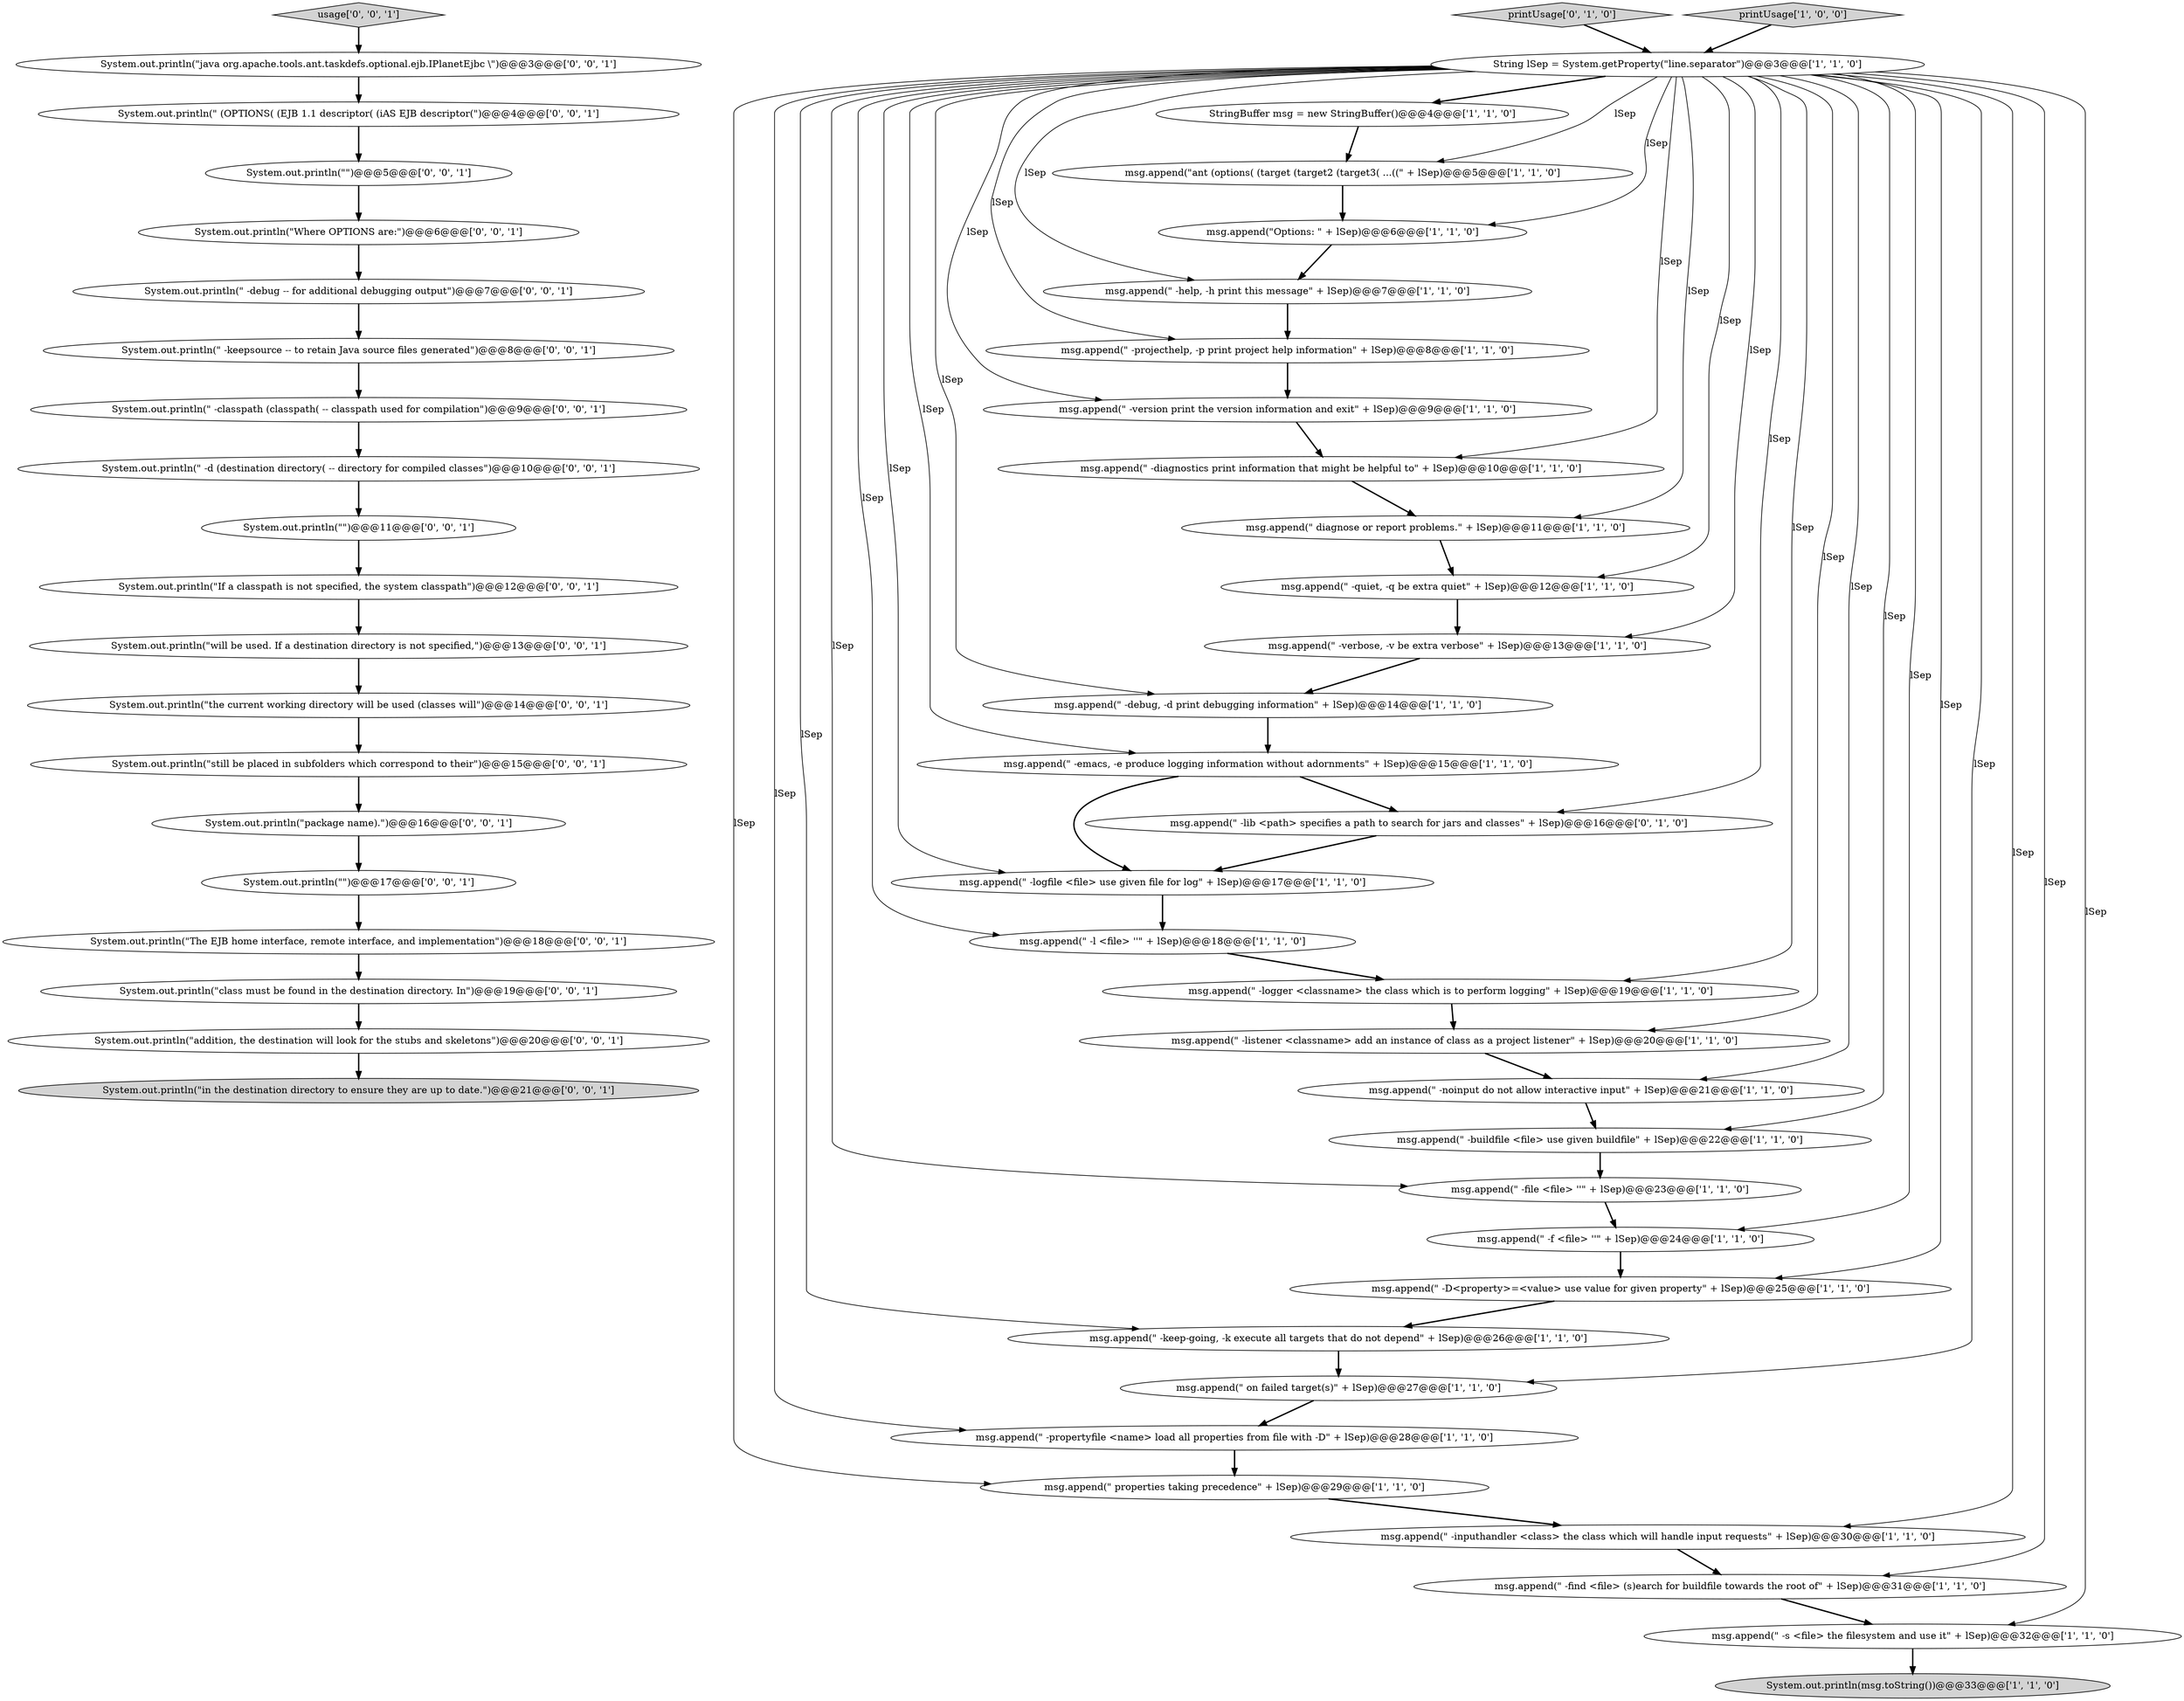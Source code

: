 digraph {
43 [style = filled, label = "System.out.println(\"the current working directory will be used (classes will\")@@@14@@@['0', '0', '1']", fillcolor = white, shape = ellipse image = "AAA0AAABBB3BBB"];
19 [style = filled, label = "msg.append(\" on failed target(s)\" + lSep)@@@27@@@['1', '1', '0']", fillcolor = white, shape = ellipse image = "AAA0AAABBB1BBB"];
44 [style = filled, label = "System.out.println(\"If a classpath is not specified, the system classpath\")@@@12@@@['0', '0', '1']", fillcolor = white, shape = ellipse image = "AAA0AAABBB3BBB"];
32 [style = filled, label = "msg.append(\" -lib <path> specifies a path to search for jars and classes\" + lSep)@@@16@@@['0', '1', '0']", fillcolor = white, shape = ellipse image = "AAA1AAABBB2BBB"];
47 [style = filled, label = "System.out.println(\"\")@@@11@@@['0', '0', '1']", fillcolor = white, shape = ellipse image = "AAA0AAABBB3BBB"];
4 [style = filled, label = "msg.append(\" -debug, -d print debugging information\" + lSep)@@@14@@@['1', '1', '0']", fillcolor = white, shape = ellipse image = "AAA0AAABBB1BBB"];
8 [style = filled, label = "msg.append(\" -logfile <file> use given file for log\" + lSep)@@@17@@@['1', '1', '0']", fillcolor = white, shape = ellipse image = "AAA0AAABBB1BBB"];
10 [style = filled, label = "String lSep = System.getProperty(\"line.separator\")@@@3@@@['1', '1', '0']", fillcolor = white, shape = ellipse image = "AAA0AAABBB1BBB"];
22 [style = filled, label = "msg.append(\" properties taking precedence\" + lSep)@@@29@@@['1', '1', '0']", fillcolor = white, shape = ellipse image = "AAA0AAABBB1BBB"];
23 [style = filled, label = "msg.append(\" -buildfile <file> use given buildfile\" + lSep)@@@22@@@['1', '1', '0']", fillcolor = white, shape = ellipse image = "AAA0AAABBB1BBB"];
41 [style = filled, label = "usage['0', '0', '1']", fillcolor = lightgray, shape = diamond image = "AAA0AAABBB3BBB"];
9 [style = filled, label = "msg.append(\" -verbose, -v be extra verbose\" + lSep)@@@13@@@['1', '1', '0']", fillcolor = white, shape = ellipse image = "AAA0AAABBB1BBB"];
17 [style = filled, label = "msg.append(\" -emacs, -e produce logging information without adornments\" + lSep)@@@15@@@['1', '1', '0']", fillcolor = white, shape = ellipse image = "AAA0AAABBB1BBB"];
40 [style = filled, label = "System.out.println(\"still be placed in subfolders which correspond to their\")@@@15@@@['0', '0', '1']", fillcolor = white, shape = ellipse image = "AAA0AAABBB3BBB"];
50 [style = filled, label = "System.out.println(\"package name).\")@@@16@@@['0', '0', '1']", fillcolor = white, shape = ellipse image = "AAA0AAABBB3BBB"];
35 [style = filled, label = "System.out.println(\"addition, the destination will look for the stubs and skeletons\")@@@20@@@['0', '0', '1']", fillcolor = white, shape = ellipse image = "AAA0AAABBB3BBB"];
45 [style = filled, label = "System.out.println(\" -debug -- for additional debugging output\")@@@7@@@['0', '0', '1']", fillcolor = white, shape = ellipse image = "AAA0AAABBB3BBB"];
11 [style = filled, label = "msg.append(\"ant (options( (target (target2 (target3( ...((\" + lSep)@@@5@@@['1', '1', '0']", fillcolor = white, shape = ellipse image = "AAA0AAABBB1BBB"];
33 [style = filled, label = "System.out.println(\"will be used. If a destination directory is not specified,\")@@@13@@@['0', '0', '1']", fillcolor = white, shape = ellipse image = "AAA0AAABBB3BBB"];
28 [style = filled, label = "msg.append(\" -find <file> (s)earch for buildfile towards the root of\" + lSep)@@@31@@@['1', '1', '0']", fillcolor = white, shape = ellipse image = "AAA0AAABBB1BBB"];
6 [style = filled, label = "System.out.println(msg.toString())@@@33@@@['1', '1', '0']", fillcolor = lightgray, shape = ellipse image = "AAA0AAABBB1BBB"];
18 [style = filled, label = "msg.append(\" -version print the version information and exit\" + lSep)@@@9@@@['1', '1', '0']", fillcolor = white, shape = ellipse image = "AAA0AAABBB1BBB"];
38 [style = filled, label = "System.out.println(\"The EJB home interface, remote interface, and implementation\")@@@18@@@['0', '0', '1']", fillcolor = white, shape = ellipse image = "AAA0AAABBB3BBB"];
49 [style = filled, label = "System.out.println(\"\")@@@17@@@['0', '0', '1']", fillcolor = white, shape = ellipse image = "AAA0AAABBB3BBB"];
52 [style = filled, label = "System.out.println(\"Where OPTIONS are:\")@@@6@@@['0', '0', '1']", fillcolor = white, shape = ellipse image = "AAA0AAABBB3BBB"];
14 [style = filled, label = "msg.append(\" -propertyfile <name> load all properties from file with -D\" + lSep)@@@28@@@['1', '1', '0']", fillcolor = white, shape = ellipse image = "AAA0AAABBB1BBB"];
31 [style = filled, label = "printUsage['0', '1', '0']", fillcolor = lightgray, shape = diamond image = "AAA0AAABBB2BBB"];
34 [style = filled, label = "System.out.println(\"in the destination directory to ensure they are up to date.\")@@@21@@@['0', '0', '1']", fillcolor = lightgray, shape = ellipse image = "AAA0AAABBB3BBB"];
36 [style = filled, label = "System.out.println(\"java org.apache.tools.ant.taskdefs.optional.ejb.IPlanetEjbc \\\")@@@3@@@['0', '0', '1']", fillcolor = white, shape = ellipse image = "AAA0AAABBB3BBB"];
46 [style = filled, label = "System.out.println(\"class must be found in the destination directory. In\")@@@19@@@['0', '0', '1']", fillcolor = white, shape = ellipse image = "AAA0AAABBB3BBB"];
1 [style = filled, label = "msg.append(\" -f <file> ''\" + lSep)@@@24@@@['1', '1', '0']", fillcolor = white, shape = ellipse image = "AAA0AAABBB1BBB"];
15 [style = filled, label = "msg.append(\" -help, -h print this message\" + lSep)@@@7@@@['1', '1', '0']", fillcolor = white, shape = ellipse image = "AAA0AAABBB1BBB"];
42 [style = filled, label = "System.out.println(\" -keepsource -- to retain Java source files generated\")@@@8@@@['0', '0', '1']", fillcolor = white, shape = ellipse image = "AAA0AAABBB3BBB"];
39 [style = filled, label = "System.out.println(\" -d (destination directory( -- directory for compiled classes\")@@@10@@@['0', '0', '1']", fillcolor = white, shape = ellipse image = "AAA0AAABBB3BBB"];
48 [style = filled, label = "System.out.println(\" -classpath (classpath( -- classpath used for compilation\")@@@9@@@['0', '0', '1']", fillcolor = white, shape = ellipse image = "AAA0AAABBB3BBB"];
25 [style = filled, label = "printUsage['1', '0', '0']", fillcolor = lightgray, shape = diamond image = "AAA0AAABBB1BBB"];
37 [style = filled, label = "System.out.println(\"\")@@@5@@@['0', '0', '1']", fillcolor = white, shape = ellipse image = "AAA0AAABBB3BBB"];
29 [style = filled, label = "msg.append(\" -s <file> the filesystem and use it\" + lSep)@@@32@@@['1', '1', '0']", fillcolor = white, shape = ellipse image = "AAA0AAABBB1BBB"];
0 [style = filled, label = "msg.append(\" -file <file> ''\" + lSep)@@@23@@@['1', '1', '0']", fillcolor = white, shape = ellipse image = "AAA0AAABBB1BBB"];
12 [style = filled, label = "msg.append(\" -D<property>=<value> use value for given property\" + lSep)@@@25@@@['1', '1', '0']", fillcolor = white, shape = ellipse image = "AAA0AAABBB1BBB"];
3 [style = filled, label = "msg.append(\" -keep-going, -k execute all targets that do not depend\" + lSep)@@@26@@@['1', '1', '0']", fillcolor = white, shape = ellipse image = "AAA0AAABBB1BBB"];
7 [style = filled, label = "msg.append(\" diagnose or report problems.\" + lSep)@@@11@@@['1', '1', '0']", fillcolor = white, shape = ellipse image = "AAA0AAABBB1BBB"];
21 [style = filled, label = "msg.append(\" -listener <classname> add an instance of class as a project listener\" + lSep)@@@20@@@['1', '1', '0']", fillcolor = white, shape = ellipse image = "AAA0AAABBB1BBB"];
30 [style = filled, label = "msg.append(\" -inputhandler <class> the class which will handle input requests\" + lSep)@@@30@@@['1', '1', '0']", fillcolor = white, shape = ellipse image = "AAA0AAABBB1BBB"];
5 [style = filled, label = "msg.append(\" -noinput do not allow interactive input\" + lSep)@@@21@@@['1', '1', '0']", fillcolor = white, shape = ellipse image = "AAA0AAABBB1BBB"];
27 [style = filled, label = "msg.append(\" -l <file> ''\" + lSep)@@@18@@@['1', '1', '0']", fillcolor = white, shape = ellipse image = "AAA0AAABBB1BBB"];
26 [style = filled, label = "msg.append(\"Options: \" + lSep)@@@6@@@['1', '1', '0']", fillcolor = white, shape = ellipse image = "AAA0AAABBB1BBB"];
51 [style = filled, label = "System.out.println(\" (OPTIONS( (EJB 1.1 descriptor( (iAS EJB descriptor(\")@@@4@@@['0', '0', '1']", fillcolor = white, shape = ellipse image = "AAA0AAABBB3BBB"];
13 [style = filled, label = "msg.append(\" -logger <classname> the class which is to perform logging\" + lSep)@@@19@@@['1', '1', '0']", fillcolor = white, shape = ellipse image = "AAA0AAABBB1BBB"];
20 [style = filled, label = "msg.append(\" -projecthelp, -p print project help information\" + lSep)@@@8@@@['1', '1', '0']", fillcolor = white, shape = ellipse image = "AAA0AAABBB1BBB"];
24 [style = filled, label = "msg.append(\" -quiet, -q be extra quiet\" + lSep)@@@12@@@['1', '1', '0']", fillcolor = white, shape = ellipse image = "AAA0AAABBB1BBB"];
16 [style = filled, label = "msg.append(\" -diagnostics print information that might be helpful to\" + lSep)@@@10@@@['1', '1', '0']", fillcolor = white, shape = ellipse image = "AAA0AAABBB1BBB"];
2 [style = filled, label = "StringBuffer msg = new StringBuffer()@@@4@@@['1', '1', '0']", fillcolor = white, shape = ellipse image = "AAA0AAABBB1BBB"];
10->27 [style = solid, label="lSep"];
10->21 [style = solid, label="lSep"];
36->51 [style = bold, label=""];
40->50 [style = bold, label=""];
22->30 [style = bold, label=""];
7->24 [style = bold, label=""];
10->2 [style = bold, label=""];
49->38 [style = bold, label=""];
31->10 [style = bold, label=""];
9->4 [style = bold, label=""];
27->13 [style = bold, label=""];
2->11 [style = bold, label=""];
51->37 [style = bold, label=""];
1->12 [style = bold, label=""];
20->18 [style = bold, label=""];
11->26 [style = bold, label=""];
25->10 [style = bold, label=""];
10->16 [style = solid, label="lSep"];
10->0 [style = solid, label="lSep"];
10->1 [style = solid, label="lSep"];
10->12 [style = solid, label="lSep"];
10->19 [style = solid, label="lSep"];
37->52 [style = bold, label=""];
10->17 [style = solid, label="lSep"];
10->14 [style = solid, label="lSep"];
4->17 [style = bold, label=""];
10->18 [style = solid, label="lSep"];
10->30 [style = solid, label="lSep"];
52->45 [style = bold, label=""];
48->39 [style = bold, label=""];
38->46 [style = bold, label=""];
41->36 [style = bold, label=""];
0->1 [style = bold, label=""];
23->0 [style = bold, label=""];
10->3 [style = solid, label="lSep"];
8->27 [style = bold, label=""];
10->11 [style = solid, label="lSep"];
42->48 [style = bold, label=""];
17->32 [style = bold, label=""];
10->8 [style = solid, label="lSep"];
10->5 [style = solid, label="lSep"];
10->23 [style = solid, label="lSep"];
26->15 [style = bold, label=""];
29->6 [style = bold, label=""];
33->43 [style = bold, label=""];
10->15 [style = solid, label="lSep"];
45->42 [style = bold, label=""];
10->13 [style = solid, label="lSep"];
10->29 [style = solid, label="lSep"];
5->23 [style = bold, label=""];
12->3 [style = bold, label=""];
32->8 [style = bold, label=""];
46->35 [style = bold, label=""];
50->49 [style = bold, label=""];
21->5 [style = bold, label=""];
3->19 [style = bold, label=""];
18->16 [style = bold, label=""];
43->40 [style = bold, label=""];
10->4 [style = solid, label="lSep"];
10->32 [style = solid, label="lSep"];
17->8 [style = bold, label=""];
24->9 [style = bold, label=""];
15->20 [style = bold, label=""];
30->28 [style = bold, label=""];
16->7 [style = bold, label=""];
39->47 [style = bold, label=""];
10->7 [style = solid, label="lSep"];
10->28 [style = solid, label="lSep"];
19->14 [style = bold, label=""];
10->22 [style = solid, label="lSep"];
10->9 [style = solid, label="lSep"];
14->22 [style = bold, label=""];
44->33 [style = bold, label=""];
35->34 [style = bold, label=""];
10->24 [style = solid, label="lSep"];
10->20 [style = solid, label="lSep"];
10->26 [style = solid, label="lSep"];
28->29 [style = bold, label=""];
47->44 [style = bold, label=""];
13->21 [style = bold, label=""];
}
